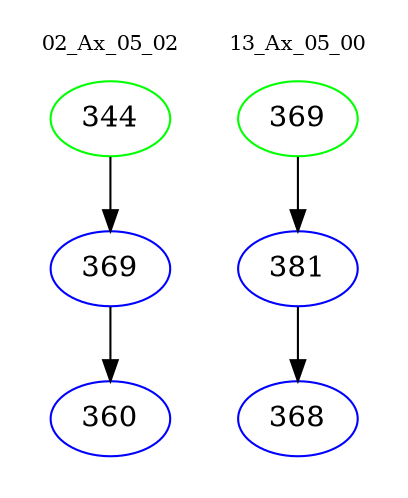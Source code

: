 digraph{
subgraph cluster_0 {
color = white
label = "02_Ax_05_02";
fontsize=10;
T0_344 [label="344", color="green"]
T0_344 -> T0_369 [color="black"]
T0_369 [label="369", color="blue"]
T0_369 -> T0_360 [color="black"]
T0_360 [label="360", color="blue"]
}
subgraph cluster_1 {
color = white
label = "13_Ax_05_00";
fontsize=10;
T1_369 [label="369", color="green"]
T1_369 -> T1_381 [color="black"]
T1_381 [label="381", color="blue"]
T1_381 -> T1_368 [color="black"]
T1_368 [label="368", color="blue"]
}
}
